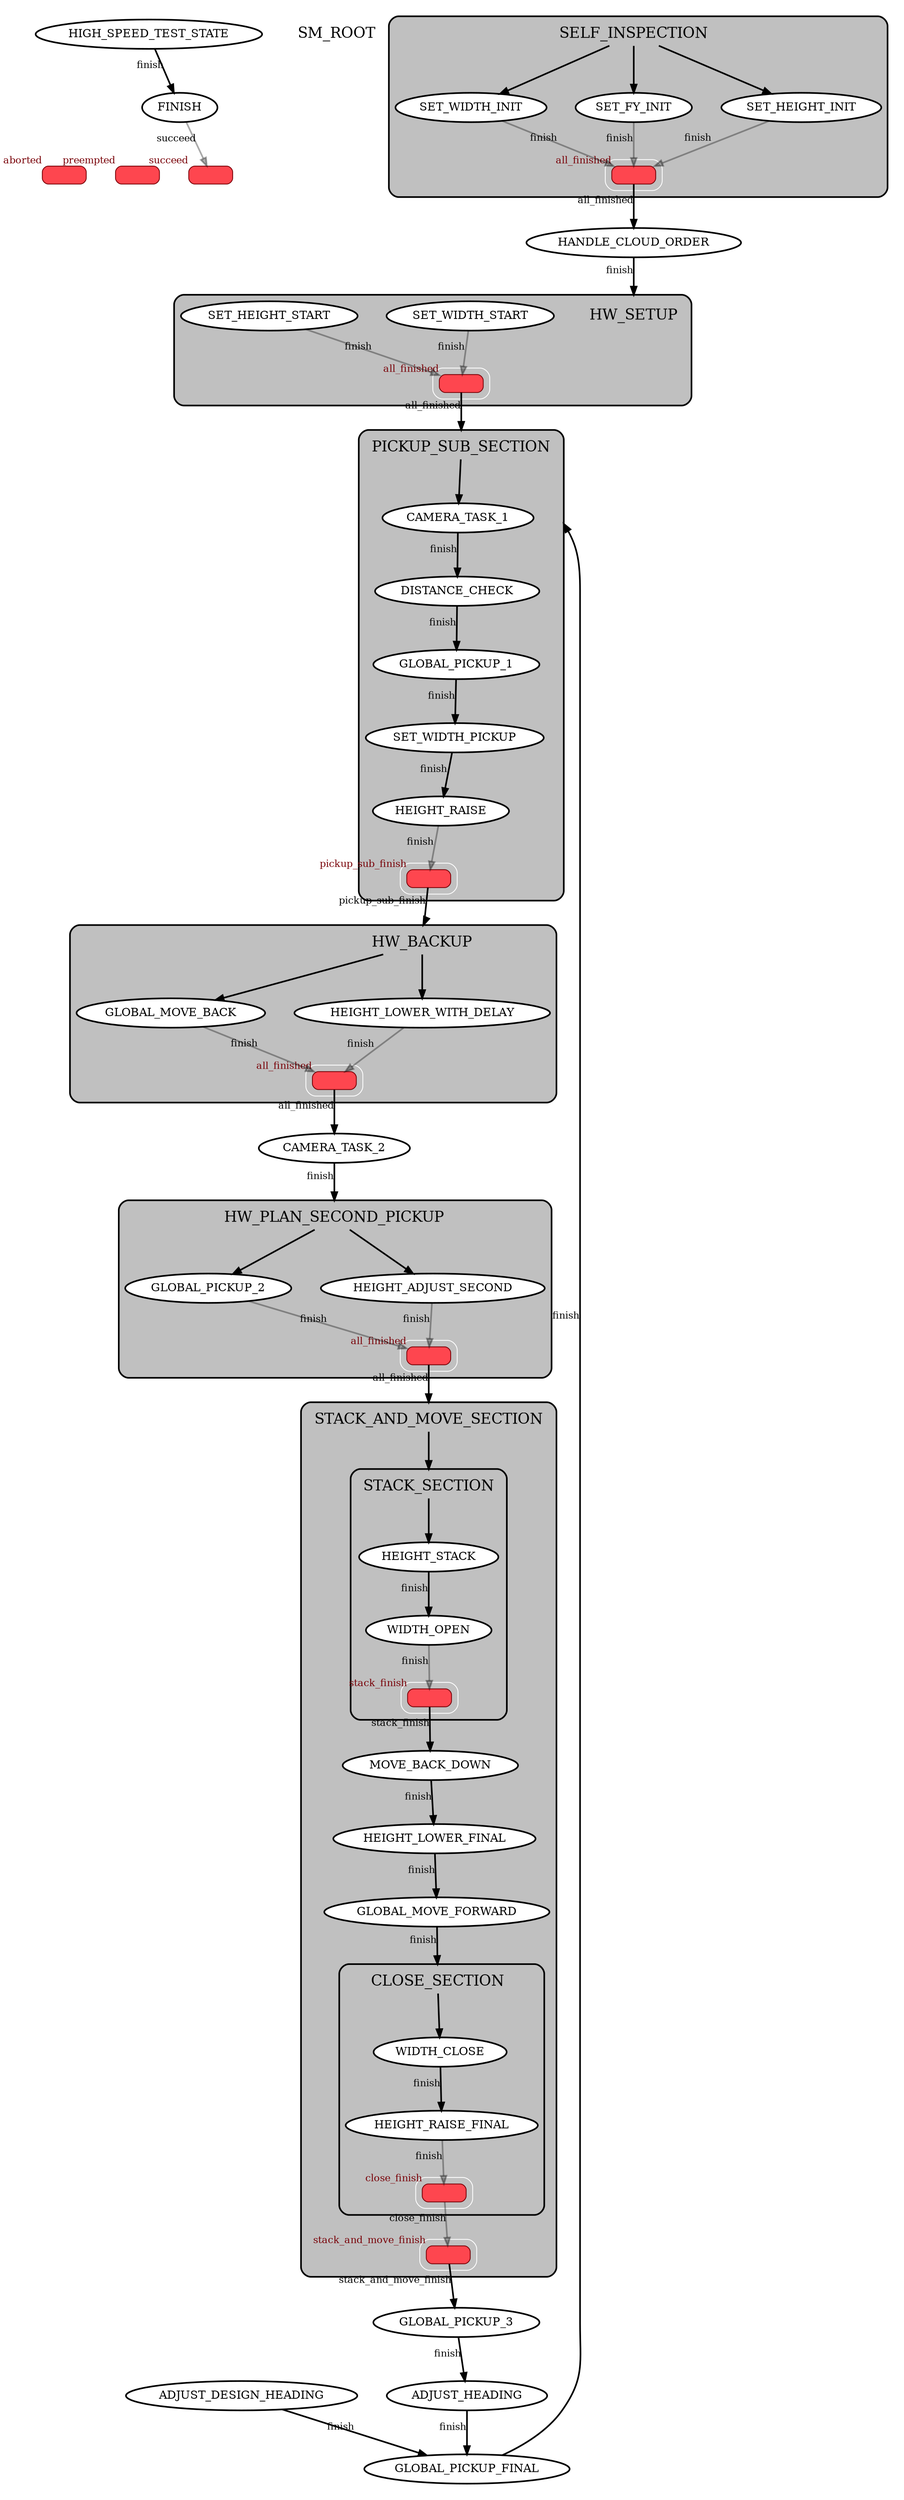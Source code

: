 digraph {
	compound=true;outputmode=nodesfirst;labeljust=l;nodesep=0.5;minlen=2;mclimit=5;clusterrank=local;ranksep=0.75;ordering="";
subgraph "cluster_/SM_ROOT" {
"color"="#00000000";
"fillcolor"="#0000000F";
"/SM_ROOT/__proxy__"  ["URL"="/SM_ROOT", "shape"="plaintext", "color"="gray", "fontsize"="18", "fontweight"="18", "rank"="min", "height"="0.01", "label"="SM_ROOT"];
subgraph "cluster_/SM_ROOT/__outcomes__" {
"style"="rounded,filled";
"rank"="sink";
"color"="#FFFFFFFF";
"fillcolor"="#FFFFFF00";
"/SM_ROOT:succeed"  ["shape"="box", "height"="0.3", "style"="filled,rounded", "fontsize"="12", "fillcolor"="#FE464f", "color"="#780006", "fontcolor"="#780006", "label"="", "xlabel"="succeed", "URL"="/SM_ROOT:succeed"];
"/SM_ROOT:preempted"  ["shape"="box", "height"="0.3", "style"="filled,rounded", "fontsize"="12", "fillcolor"="#FE464f", "color"="#780006", "fontcolor"="#780006", "label"="", "xlabel"="preempted", "URL"="/SM_ROOT:preempted"];
"/SM_ROOT:aborted"  ["shape"="box", "height"="0.3", "style"="filled,rounded", "fontsize"="12", "fillcolor"="#FE464f", "color"="#780006", "fontcolor"="#780006", "label"="", "xlabel"="aborted", "URL"="/SM_ROOT:aborted"];
}
"/SM_ROOT/HIGH_SPEED_TEST_STATE"  ["style"="filled,setlinewidth(2)", "color"="#000000FF", "fillcolor"="#FFFFFFFF", "label"="HIGH_SPEED_TEST_STATE", "URL"="/SM_ROOT/HIGH_SPEED_TEST_STATE"];
subgraph "cluster_/SM_ROOT/SELF_INSPECTION" {
"style"="filled,setlinewidth(2),rounded";
"color"="#000000FF";
"fillcolor"="gray";
"/SM_ROOT/SELF_INSPECTION/__proxy__"  ["URL"="/SM_ROOT/SELF_INSPECTION", "shape"="plaintext", "color"="gray", "fontsize"="18", "fontweight"="18", "rank"="min", "height"="0.01", "label"="SELF_INSPECTION"];
subgraph "cluster_/SM_ROOT/SELF_INSPECTION/__outcomes__" {
"style"="rounded,filled";
"rank"="sink";
"color"="#FFFFFFFF";
"fillcolor"="#FFFFFF00";
"/SM_ROOT/SELF_INSPECTION:all_finished"  ["shape"="box", "height"="0.3", "style"="filled,rounded", "fontsize"="12", "fillcolor"="#FE464f", "color"="#780006", "fontcolor"="#780006", "label"="", "xlabel"="all_finished", "URL"="/SM_ROOT/SELF_INSPECTION:all_finished"];
}
"/SM_ROOT/SELF_INSPECTION/SET_WIDTH_INIT"  ["style"="filled,setlinewidth(2)", "color"="#000000FF", "fillcolor"="#FFFFFFFF", "label"="SET_WIDTH_INIT", "URL"="/SM_ROOT/SELF_INSPECTION/SET_WIDTH_INIT"];
"/SM_ROOT/SELF_INSPECTION/SET_FY_INIT"  ["style"="filled,setlinewidth(2)", "color"="#000000FF", "fillcolor"="#FFFFFFFF", "label"="SET_FY_INIT", "URL"="/SM_ROOT/SELF_INSPECTION/SET_FY_INIT"];
"/SM_ROOT/SELF_INSPECTION/SET_HEIGHT_INIT"  ["style"="filled,setlinewidth(2)", "color"="#000000FF", "fillcolor"="#FFFFFFFF", "label"="SET_HEIGHT_INIT", "URL"="/SM_ROOT/SELF_INSPECTION/SET_HEIGHT_INIT"];
"/SM_ROOT/SELF_INSPECTION/SET_WIDTH_INIT" -> "/SM_ROOT/SELF_INSPECTION:all_finished"  ["URL"="/SM_ROOT/SELF_INSPECTION/SET_WIDTH_INIT:finish:/SM_ROOT/SELF_INSPECTION/all_finished", "fontsize"="12", "label"="", "xlabel"="finish", "style"="setlinewidth(2)", "color"="#00000055"];
"/SM_ROOT/SELF_INSPECTION/SET_FY_INIT" -> "/SM_ROOT/SELF_INSPECTION:all_finished"  ["URL"="/SM_ROOT/SELF_INSPECTION/SET_FY_INIT:finish:/SM_ROOT/SELF_INSPECTION/all_finished", "fontsize"="12", "label"="", "xlabel"="finish", "style"="setlinewidth(2)", "color"="#00000055"];
"/SM_ROOT/SELF_INSPECTION/SET_HEIGHT_INIT" -> "/SM_ROOT/SELF_INSPECTION:all_finished"  ["URL"="/SM_ROOT/SELF_INSPECTION/SET_HEIGHT_INIT:finish:/SM_ROOT/SELF_INSPECTION/all_finished", "fontsize"="12", "label"="", "xlabel"="finish", "style"="setlinewidth(2)", "color"="#00000055"];
"/SM_ROOT/SELF_INSPECTION/__proxy__" -> "/SM_ROOT/SELF_INSPECTION/SET_WIDTH_INIT"  ["URL"="/SM_ROOT/SELF_INSPECTION/__proxy__::/SM_ROOT/SELF_INSPECTION/SET_WIDTH_INIT", "fontsize"="12", "label"="", "xlabel"="", "style"="setlinewidth(2)"];
"/SM_ROOT/SELF_INSPECTION/__proxy__" -> "/SM_ROOT/SELF_INSPECTION/SET_FY_INIT"  ["URL"="/SM_ROOT/SELF_INSPECTION/__proxy__::/SM_ROOT/SELF_INSPECTION/SET_FY_INIT", "fontsize"="12", "label"="", "xlabel"="", "style"="setlinewidth(2)"];
"/SM_ROOT/SELF_INSPECTION/__proxy__" -> "/SM_ROOT/SELF_INSPECTION/SET_HEIGHT_INIT"  ["URL"="/SM_ROOT/SELF_INSPECTION/__proxy__::/SM_ROOT/SELF_INSPECTION/SET_HEIGHT_INIT", "fontsize"="12", "label"="", "xlabel"="", "style"="setlinewidth(2)"];
}
"/SM_ROOT/HANDLE_CLOUD_ORDER"  ["style"="filled,setlinewidth(2)", "color"="#000000FF", "fillcolor"="#FFFFFFFF", "label"="HANDLE_CLOUD_ORDER", "URL"="/SM_ROOT/HANDLE_CLOUD_ORDER"];
subgraph "cluster_/SM_ROOT/HW_SETUP" {
"style"="filled,setlinewidth(2),rounded";
"color"="#000000FF";
"fillcolor"="gray";
"/SM_ROOT/HW_SETUP/__proxy__"  ["URL"="/SM_ROOT/HW_SETUP", "shape"="plaintext", "color"="gray", "fontsize"="18", "fontweight"="18", "rank"="min", "height"="0.01", "label"="HW_SETUP"];
subgraph "cluster_/SM_ROOT/HW_SETUP/__outcomes__" {
"style"="rounded,filled";
"rank"="sink";
"color"="#FFFFFFFF";
"fillcolor"="#FFFFFF00";
"/SM_ROOT/HW_SETUP:all_finished"  ["shape"="box", "height"="0.3", "style"="filled,rounded", "fontsize"="12", "fillcolor"="#FE464f", "color"="#780006", "fontcolor"="#780006", "label"="", "xlabel"="all_finished", "URL"="/SM_ROOT/HW_SETUP:all_finished"];
}
"/SM_ROOT/HW_SETUP/SET_WIDTH_START"  ["style"="filled,setlinewidth(2)", "color"="#000000FF", "fillcolor"="#FFFFFFFF", "label"="SET_WIDTH_START", "URL"="/SM_ROOT/HW_SETUP/SET_WIDTH_START"];
"/SM_ROOT/HW_SETUP/SET_HEIGHT_START"  ["style"="filled,setlinewidth(2)", "color"="#000000FF", "fillcolor"="#FFFFFFFF", "label"="SET_HEIGHT_START", "URL"="/SM_ROOT/HW_SETUP/SET_HEIGHT_START"];
"/SM_ROOT/HW_SETUP/SET_WIDTH_START" -> "/SM_ROOT/HW_SETUP:all_finished"  ["URL"="/SM_ROOT/HW_SETUP/SET_WIDTH_START:finish:/SM_ROOT/HW_SETUP/all_finished", "fontsize"="12", "label"="", "xlabel"="finish", "style"="setlinewidth(2)", "color"="#00000055"];
"/SM_ROOT/HW_SETUP/SET_HEIGHT_START" -> "/SM_ROOT/HW_SETUP:all_finished"  ["URL"="/SM_ROOT/HW_SETUP/SET_HEIGHT_START:finish:/SM_ROOT/HW_SETUP/all_finished", "fontsize"="12", "label"="", "xlabel"="finish", "style"="setlinewidth(2)", "color"="#00000055"];
}
subgraph "cluster_/SM_ROOT/PICKUP_SUB_SECTION" {
"style"="filled,setlinewidth(2),rounded";
"color"="#000000FF";
"fillcolor"="gray";
"/SM_ROOT/PICKUP_SUB_SECTION/__proxy__"  ["URL"="/SM_ROOT/PICKUP_SUB_SECTION", "shape"="plaintext", "color"="gray", "fontsize"="18", "fontweight"="18", "rank"="min", "height"="0.01", "label"="PICKUP_SUB_SECTION"];
subgraph "cluster_/SM_ROOT/PICKUP_SUB_SECTION/__outcomes__" {
"style"="rounded,filled";
"rank"="sink";
"color"="#FFFFFFFF";
"fillcolor"="#FFFFFF00";
"/SM_ROOT/PICKUP_SUB_SECTION:pickup_sub_finish"  ["shape"="box", "height"="0.3", "style"="filled,rounded", "fontsize"="12", "fillcolor"="#FE464f", "color"="#780006", "fontcolor"="#780006", "label"="", "xlabel"="pickup_sub_finish", "URL"="/SM_ROOT/PICKUP_SUB_SECTION:pickup_sub_finish"];
}
"/SM_ROOT/PICKUP_SUB_SECTION/CAMERA_TASK_1"  ["style"="filled,setlinewidth(2)", "color"="#000000FF", "fillcolor"="#FFFFFFFF", "label"="CAMERA_TASK_1", "URL"="/SM_ROOT/PICKUP_SUB_SECTION/CAMERA_TASK_1"];
"/SM_ROOT/PICKUP_SUB_SECTION/DISTANCE_CHECK"  ["style"="filled,setlinewidth(2)", "color"="#000000FF", "fillcolor"="#FFFFFFFF", "label"="DISTANCE_CHECK", "URL"="/SM_ROOT/PICKUP_SUB_SECTION/DISTANCE_CHECK"];
"/SM_ROOT/PICKUP_SUB_SECTION/GLOBAL_PICKUP_1"  ["style"="filled,setlinewidth(2)", "color"="#000000FF", "fillcolor"="#FFFFFFFF", "label"="GLOBAL_PICKUP_1", "URL"="/SM_ROOT/PICKUP_SUB_SECTION/GLOBAL_PICKUP_1"];
"/SM_ROOT/PICKUP_SUB_SECTION/SET_WIDTH_PICKUP"  ["style"="filled,setlinewidth(2)", "color"="#000000FF", "fillcolor"="#FFFFFFFF", "label"="SET_WIDTH_PICKUP", "URL"="/SM_ROOT/PICKUP_SUB_SECTION/SET_WIDTH_PICKUP"];
"/SM_ROOT/PICKUP_SUB_SECTION/HEIGHT_RAISE"  ["style"="filled,setlinewidth(2)", "color"="#000000FF", "fillcolor"="#FFFFFFFF", "label"="HEIGHT_RAISE", "URL"="/SM_ROOT/PICKUP_SUB_SECTION/HEIGHT_RAISE"];
"/SM_ROOT/PICKUP_SUB_SECTION/CAMERA_TASK_1" -> "/SM_ROOT/PICKUP_SUB_SECTION/DISTANCE_CHECK"  ["URL"="/SM_ROOT/PICKUP_SUB_SECTION/CAMERA_TASK_1:finish:/SM_ROOT/PICKUP_SUB_SECTION/DISTANCE_CHECK", "fontsize"="12", "label"="", "xlabel"="finish", "style"="setlinewidth(2)"];
"/SM_ROOT/PICKUP_SUB_SECTION/DISTANCE_CHECK" -> "/SM_ROOT/PICKUP_SUB_SECTION/GLOBAL_PICKUP_1"  ["URL"="/SM_ROOT/PICKUP_SUB_SECTION/DISTANCE_CHECK:finish:/SM_ROOT/PICKUP_SUB_SECTION/GLOBAL_PICKUP_1", "fontsize"="12", "label"="", "xlabel"="finish", "style"="setlinewidth(2)"];
"/SM_ROOT/PICKUP_SUB_SECTION/GLOBAL_PICKUP_1" -> "/SM_ROOT/PICKUP_SUB_SECTION/SET_WIDTH_PICKUP"  ["URL"="/SM_ROOT/PICKUP_SUB_SECTION/GLOBAL_PICKUP_1:finish:/SM_ROOT/PICKUP_SUB_SECTION/SET_WIDTH_PICKUP", "fontsize"="12", "label"="", "xlabel"="finish", "style"="setlinewidth(2)"];
"/SM_ROOT/PICKUP_SUB_SECTION/SET_WIDTH_PICKUP" -> "/SM_ROOT/PICKUP_SUB_SECTION/HEIGHT_RAISE"  ["URL"="/SM_ROOT/PICKUP_SUB_SECTION/SET_WIDTH_PICKUP:finish:/SM_ROOT/PICKUP_SUB_SECTION/HEIGHT_RAISE", "fontsize"="12", "label"="", "xlabel"="finish", "style"="setlinewidth(2)"];
"/SM_ROOT/PICKUP_SUB_SECTION/HEIGHT_RAISE" -> "/SM_ROOT/PICKUP_SUB_SECTION:pickup_sub_finish"  ["URL"="/SM_ROOT/PICKUP_SUB_SECTION/HEIGHT_RAISE:finish:/SM_ROOT/PICKUP_SUB_SECTION/pickup_sub_finish", "fontsize"="12", "label"="", "xlabel"="finish", "style"="setlinewidth(2)", "color"="#00000055"];
"/SM_ROOT/PICKUP_SUB_SECTION/__proxy__" -> "/SM_ROOT/PICKUP_SUB_SECTION/CAMERA_TASK_1"  ["URL"="/SM_ROOT/PICKUP_SUB_SECTION/__proxy__::/SM_ROOT/PICKUP_SUB_SECTION/CAMERA_TASK_1", "fontsize"="12", "label"="", "xlabel"="", "style"="setlinewidth(2)"];
}
subgraph "cluster_/SM_ROOT/HW_BACKUP" {
"style"="filled,setlinewidth(2),rounded";
"color"="#000000FF";
"fillcolor"="gray";
"/SM_ROOT/HW_BACKUP/__proxy__"  ["URL"="/SM_ROOT/HW_BACKUP", "shape"="plaintext", "color"="gray", "fontsize"="18", "fontweight"="18", "rank"="min", "height"="0.01", "label"="HW_BACKUP"];
subgraph "cluster_/SM_ROOT/HW_BACKUP/__outcomes__" {
"style"="rounded,filled";
"rank"="sink";
"color"="#FFFFFFFF";
"fillcolor"="#FFFFFF00";
"/SM_ROOT/HW_BACKUP:all_finished"  ["shape"="box", "height"="0.3", "style"="filled,rounded", "fontsize"="12", "fillcolor"="#FE464f", "color"="#780006", "fontcolor"="#780006", "label"="", "xlabel"="all_finished", "URL"="/SM_ROOT/HW_BACKUP:all_finished"];
}
"/SM_ROOT/HW_BACKUP/GLOBAL_MOVE_BACK"  ["style"="filled,setlinewidth(2)", "color"="#000000FF", "fillcolor"="#FFFFFFFF", "label"="GLOBAL_MOVE_BACK", "URL"="/SM_ROOT/HW_BACKUP/GLOBAL_MOVE_BACK"];
"/SM_ROOT/HW_BACKUP/HEIGHT_LOWER_WITH_DELAY"  ["style"="filled,setlinewidth(2)", "color"="#000000FF", "fillcolor"="#FFFFFFFF", "label"="HEIGHT_LOWER_WITH_DELAY", "URL"="/SM_ROOT/HW_BACKUP/HEIGHT_LOWER_WITH_DELAY"];
"/SM_ROOT/HW_BACKUP/GLOBAL_MOVE_BACK" -> "/SM_ROOT/HW_BACKUP:all_finished"  ["URL"="/SM_ROOT/HW_BACKUP/GLOBAL_MOVE_BACK:finish:/SM_ROOT/HW_BACKUP/all_finished", "fontsize"="12", "label"="", "xlabel"="finish", "style"="setlinewidth(2)", "color"="#00000055"];
"/SM_ROOT/HW_BACKUP/HEIGHT_LOWER_WITH_DELAY" -> "/SM_ROOT/HW_BACKUP:all_finished"  ["URL"="/SM_ROOT/HW_BACKUP/HEIGHT_LOWER_WITH_DELAY:finish:/SM_ROOT/HW_BACKUP/all_finished", "fontsize"="12", "label"="", "xlabel"="finish", "style"="setlinewidth(2)", "color"="#00000055"];
"/SM_ROOT/HW_BACKUP/__proxy__" -> "/SM_ROOT/HW_BACKUP/GLOBAL_MOVE_BACK"  ["URL"="/SM_ROOT/HW_BACKUP/__proxy__::/SM_ROOT/HW_BACKUP/GLOBAL_MOVE_BACK", "fontsize"="12", "label"="", "xlabel"="", "style"="setlinewidth(2)"];
"/SM_ROOT/HW_BACKUP/__proxy__" -> "/SM_ROOT/HW_BACKUP/HEIGHT_LOWER_WITH_DELAY"  ["URL"="/SM_ROOT/HW_BACKUP/__proxy__::/SM_ROOT/HW_BACKUP/HEIGHT_LOWER_WITH_DELAY", "fontsize"="12", "label"="", "xlabel"="", "style"="setlinewidth(2)"];
}
"/SM_ROOT/CAMERA_TASK_2"  ["style"="filled,setlinewidth(2)", "color"="#000000FF", "fillcolor"="#FFFFFFFF", "label"="CAMERA_TASK_2", "URL"="/SM_ROOT/CAMERA_TASK_2"];
subgraph "cluster_/SM_ROOT/HW_PLAN_SECOND_PICKUP" {
"style"="filled,setlinewidth(2),rounded";
"color"="#000000FF";
"fillcolor"="gray";
"/SM_ROOT/HW_PLAN_SECOND_PICKUP/__proxy__"  ["URL"="/SM_ROOT/HW_PLAN_SECOND_PICKUP", "shape"="plaintext", "color"="gray", "fontsize"="18", "fontweight"="18", "rank"="min", "height"="0.01", "label"="HW_PLAN_SECOND_PICKUP"];
subgraph "cluster_/SM_ROOT/HW_PLAN_SECOND_PICKUP/__outcomes__" {
"style"="rounded,filled";
"rank"="sink";
"color"="#FFFFFFFF";
"fillcolor"="#FFFFFF00";
"/SM_ROOT/HW_PLAN_SECOND_PICKUP:all_finished"  ["shape"="box", "height"="0.3", "style"="filled,rounded", "fontsize"="12", "fillcolor"="#FE464f", "color"="#780006", "fontcolor"="#780006", "label"="", "xlabel"="all_finished", "URL"="/SM_ROOT/HW_PLAN_SECOND_PICKUP:all_finished"];
}
"/SM_ROOT/HW_PLAN_SECOND_PICKUP/GLOBAL_PICKUP_2"  ["style"="filled,setlinewidth(2)", "color"="#000000FF", "fillcolor"="#FFFFFFFF", "label"="GLOBAL_PICKUP_2", "URL"="/SM_ROOT/HW_PLAN_SECOND_PICKUP/GLOBAL_PICKUP_2"];
"/SM_ROOT/HW_PLAN_SECOND_PICKUP/HEIGHT_ADJUST_SECOND"  ["style"="filled,setlinewidth(2)", "color"="#000000FF", "fillcolor"="#FFFFFFFF", "label"="HEIGHT_ADJUST_SECOND", "URL"="/SM_ROOT/HW_PLAN_SECOND_PICKUP/HEIGHT_ADJUST_SECOND"];
"/SM_ROOT/HW_PLAN_SECOND_PICKUP/GLOBAL_PICKUP_2" -> "/SM_ROOT/HW_PLAN_SECOND_PICKUP:all_finished"  ["URL"="/SM_ROOT/HW_PLAN_SECOND_PICKUP/GLOBAL_PICKUP_2:finish:/SM_ROOT/HW_PLAN_SECOND_PICKUP/all_finished", "fontsize"="12", "label"="", "xlabel"="finish", "style"="setlinewidth(2)", "color"="#00000055"];
"/SM_ROOT/HW_PLAN_SECOND_PICKUP/HEIGHT_ADJUST_SECOND" -> "/SM_ROOT/HW_PLAN_SECOND_PICKUP:all_finished"  ["URL"="/SM_ROOT/HW_PLAN_SECOND_PICKUP/HEIGHT_ADJUST_SECOND:finish:/SM_ROOT/HW_PLAN_SECOND_PICKUP/all_finished", "fontsize"="12", "label"="", "xlabel"="finish", "style"="setlinewidth(2)", "color"="#00000055"];
"/SM_ROOT/HW_PLAN_SECOND_PICKUP/__proxy__" -> "/SM_ROOT/HW_PLAN_SECOND_PICKUP/GLOBAL_PICKUP_2"  ["URL"="/SM_ROOT/HW_PLAN_SECOND_PICKUP/__proxy__::/SM_ROOT/HW_PLAN_SECOND_PICKUP/GLOBAL_PICKUP_2", "fontsize"="12", "label"="", "xlabel"="", "style"="setlinewidth(2)"];
"/SM_ROOT/HW_PLAN_SECOND_PICKUP/__proxy__" -> "/SM_ROOT/HW_PLAN_SECOND_PICKUP/HEIGHT_ADJUST_SECOND"  ["URL"="/SM_ROOT/HW_PLAN_SECOND_PICKUP/__proxy__::/SM_ROOT/HW_PLAN_SECOND_PICKUP/HEIGHT_ADJUST_SECOND", "fontsize"="12", "label"="", "xlabel"="", "style"="setlinewidth(2)"];
}
subgraph "cluster_/SM_ROOT/STACK_AND_MOVE_SECTION" {
"style"="filled,setlinewidth(2),rounded";
"color"="#000000FF";
"fillcolor"="gray";
"/SM_ROOT/STACK_AND_MOVE_SECTION/__proxy__"  ["URL"="/SM_ROOT/STACK_AND_MOVE_SECTION", "shape"="plaintext", "color"="gray", "fontsize"="18", "fontweight"="18", "rank"="min", "height"="0.01", "label"="STACK_AND_MOVE_SECTION"];
subgraph "cluster_/SM_ROOT/STACK_AND_MOVE_SECTION/__outcomes__" {
"style"="rounded,filled";
"rank"="sink";
"color"="#FFFFFFFF";
"fillcolor"="#FFFFFF00";
"/SM_ROOT/STACK_AND_MOVE_SECTION:stack_and_move_finish"  ["shape"="box", "height"="0.3", "style"="filled,rounded", "fontsize"="12", "fillcolor"="#FE464f", "color"="#780006", "fontcolor"="#780006", "label"="", "xlabel"="stack_and_move_finish", "URL"="/SM_ROOT/STACK_AND_MOVE_SECTION:stack_and_move_finish"];
}
subgraph "cluster_/SM_ROOT/STACK_AND_MOVE_SECTION/STACK_SECTION" {
"style"="filled,setlinewidth(2),rounded";
"color"="#000000FF";
"fillcolor"="gray";
"/SM_ROOT/STACK_AND_MOVE_SECTION/STACK_SECTION/__proxy__"  ["URL"="/SM_ROOT/STACK_AND_MOVE_SECTION/STACK_SECTION", "shape"="plaintext", "color"="gray", "fontsize"="18", "fontweight"="18", "rank"="min", "height"="0.01", "label"="STACK_SECTION"];
subgraph "cluster_/SM_ROOT/STACK_AND_MOVE_SECTION/STACK_SECTION/__outcomes__" {
"style"="rounded,filled";
"rank"="sink";
"color"="#FFFFFFFF";
"fillcolor"="#FFFFFF00";
"/SM_ROOT/STACK_AND_MOVE_SECTION/STACK_SECTION:stack_finish"  ["shape"="box", "height"="0.3", "style"="filled,rounded", "fontsize"="12", "fillcolor"="#FE464f", "color"="#780006", "fontcolor"="#780006", "label"="", "xlabel"="stack_finish", "URL"="/SM_ROOT/STACK_AND_MOVE_SECTION/STACK_SECTION:stack_finish"];
}
"/SM_ROOT/STACK_AND_MOVE_SECTION/STACK_SECTION/HEIGHT_STACK"  ["style"="filled,setlinewidth(2)", "color"="#000000FF", "fillcolor"="#FFFFFFFF", "label"="HEIGHT_STACK", "URL"="/SM_ROOT/STACK_AND_MOVE_SECTION/STACK_SECTION/HEIGHT_STACK"];
"/SM_ROOT/STACK_AND_MOVE_SECTION/STACK_SECTION/WIDTH_OPEN"  ["style"="filled,setlinewidth(2)", "color"="#000000FF", "fillcolor"="#FFFFFFFF", "label"="WIDTH_OPEN", "URL"="/SM_ROOT/STACK_AND_MOVE_SECTION/STACK_SECTION/WIDTH_OPEN"];
"/SM_ROOT/STACK_AND_MOVE_SECTION/STACK_SECTION/HEIGHT_STACK" -> "/SM_ROOT/STACK_AND_MOVE_SECTION/STACK_SECTION/WIDTH_OPEN"  ["URL"="/SM_ROOT/STACK_AND_MOVE_SECTION/STACK_SECTION/HEIGHT_STACK:finish:/SM_ROOT/STACK_AND_MOVE_SECTION/STACK_SECTION/WIDTH_OPEN", "fontsize"="12", "label"="", "xlabel"="finish", "style"="setlinewidth(2)"];
"/SM_ROOT/STACK_AND_MOVE_SECTION/STACK_SECTION/WIDTH_OPEN" -> "/SM_ROOT/STACK_AND_MOVE_SECTION/STACK_SECTION:stack_finish"  ["URL"="/SM_ROOT/STACK_AND_MOVE_SECTION/STACK_SECTION/WIDTH_OPEN:finish:/SM_ROOT/STACK_AND_MOVE_SECTION/STACK_SECTION/stack_finish", "fontsize"="12", "label"="", "xlabel"="finish", "style"="setlinewidth(2)", "color"="#00000055"];
"/SM_ROOT/STACK_AND_MOVE_SECTION/STACK_SECTION/__proxy__" -> "/SM_ROOT/STACK_AND_MOVE_SECTION/STACK_SECTION/HEIGHT_STACK"  ["URL"="/SM_ROOT/STACK_AND_MOVE_SECTION/STACK_SECTION/__proxy__::/SM_ROOT/STACK_AND_MOVE_SECTION/STACK_SECTION/HEIGHT_STACK", "fontsize"="12", "label"="", "xlabel"="", "style"="setlinewidth(2)"];
}
"/SM_ROOT/STACK_AND_MOVE_SECTION/MOVE_BACK_DOWN"  ["style"="filled,setlinewidth(2)", "color"="#000000FF", "fillcolor"="#FFFFFFFF", "label"="MOVE_BACK_DOWN", "URL"="/SM_ROOT/STACK_AND_MOVE_SECTION/MOVE_BACK_DOWN"];
"/SM_ROOT/STACK_AND_MOVE_SECTION/HEIGHT_LOWER_FINAL"  ["style"="filled,setlinewidth(2)", "color"="#000000FF", "fillcolor"="#FFFFFFFF", "label"="HEIGHT_LOWER_FINAL", "URL"="/SM_ROOT/STACK_AND_MOVE_SECTION/HEIGHT_LOWER_FINAL"];
"/SM_ROOT/STACK_AND_MOVE_SECTION/GLOBAL_MOVE_FORWARD"  ["style"="filled,setlinewidth(2)", "color"="#000000FF", "fillcolor"="#FFFFFFFF", "label"="GLOBAL_MOVE_FORWARD", "URL"="/SM_ROOT/STACK_AND_MOVE_SECTION/GLOBAL_MOVE_FORWARD"];
subgraph "cluster_/SM_ROOT/STACK_AND_MOVE_SECTION/CLOSE_SECTION" {
"style"="filled,setlinewidth(2),rounded";
"color"="#000000FF";
"fillcolor"="gray";
"/SM_ROOT/STACK_AND_MOVE_SECTION/CLOSE_SECTION/__proxy__"  ["URL"="/SM_ROOT/STACK_AND_MOVE_SECTION/CLOSE_SECTION", "shape"="plaintext", "color"="gray", "fontsize"="18", "fontweight"="18", "rank"="min", "height"="0.01", "label"="CLOSE_SECTION"];
subgraph "cluster_/SM_ROOT/STACK_AND_MOVE_SECTION/CLOSE_SECTION/__outcomes__" {
"style"="rounded,filled";
"rank"="sink";
"color"="#FFFFFFFF";
"fillcolor"="#FFFFFF00";
"/SM_ROOT/STACK_AND_MOVE_SECTION/CLOSE_SECTION:close_finish"  ["shape"="box", "height"="0.3", "style"="filled,rounded", "fontsize"="12", "fillcolor"="#FE464f", "color"="#780006", "fontcolor"="#780006", "label"="", "xlabel"="close_finish", "URL"="/SM_ROOT/STACK_AND_MOVE_SECTION/CLOSE_SECTION:close_finish"];
}
"/SM_ROOT/STACK_AND_MOVE_SECTION/CLOSE_SECTION/WIDTH_CLOSE"  ["style"="filled,setlinewidth(2)", "color"="#000000FF", "fillcolor"="#FFFFFFFF", "label"="WIDTH_CLOSE", "URL"="/SM_ROOT/STACK_AND_MOVE_SECTION/CLOSE_SECTION/WIDTH_CLOSE"];
"/SM_ROOT/STACK_AND_MOVE_SECTION/CLOSE_SECTION/HEIGHT_RAISE_FINAL"  ["style"="filled,setlinewidth(2)", "color"="#000000FF", "fillcolor"="#FFFFFFFF", "label"="HEIGHT_RAISE_FINAL", "URL"="/SM_ROOT/STACK_AND_MOVE_SECTION/CLOSE_SECTION/HEIGHT_RAISE_FINAL"];
"/SM_ROOT/STACK_AND_MOVE_SECTION/CLOSE_SECTION/WIDTH_CLOSE" -> "/SM_ROOT/STACK_AND_MOVE_SECTION/CLOSE_SECTION/HEIGHT_RAISE_FINAL"  ["URL"="/SM_ROOT/STACK_AND_MOVE_SECTION/CLOSE_SECTION/WIDTH_CLOSE:finish:/SM_ROOT/STACK_AND_MOVE_SECTION/CLOSE_SECTION/HEIGHT_RAISE_FINAL", "fontsize"="12", "label"="", "xlabel"="finish", "style"="setlinewidth(2)"];
"/SM_ROOT/STACK_AND_MOVE_SECTION/CLOSE_SECTION/HEIGHT_RAISE_FINAL" -> "/SM_ROOT/STACK_AND_MOVE_SECTION/CLOSE_SECTION:close_finish"  ["URL"="/SM_ROOT/STACK_AND_MOVE_SECTION/CLOSE_SECTION/HEIGHT_RAISE_FINAL:finish:/SM_ROOT/STACK_AND_MOVE_SECTION/CLOSE_SECTION/close_finish", "fontsize"="12", "label"="", "xlabel"="finish", "style"="setlinewidth(2)", "color"="#00000055"];
"/SM_ROOT/STACK_AND_MOVE_SECTION/CLOSE_SECTION/__proxy__" -> "/SM_ROOT/STACK_AND_MOVE_SECTION/CLOSE_SECTION/WIDTH_CLOSE"  ["URL"="/SM_ROOT/STACK_AND_MOVE_SECTION/CLOSE_SECTION/__proxy__::/SM_ROOT/STACK_AND_MOVE_SECTION/CLOSE_SECTION/WIDTH_CLOSE", "fontsize"="12", "label"="", "xlabel"="", "style"="setlinewidth(2)"];
}
"/SM_ROOT/STACK_AND_MOVE_SECTION/STACK_SECTION:stack_finish" -> "/SM_ROOT/STACK_AND_MOVE_SECTION/MOVE_BACK_DOWN"  ["URL"="/SM_ROOT/STACK_AND_MOVE_SECTION/STACK_SECTION:stack_finish:/SM_ROOT/STACK_AND_MOVE_SECTION/MOVE_BACK_DOWN", "fontsize"="12", "label"="", "xlabel"="stack_finish", "style"="setlinewidth(2)"];
"/SM_ROOT/STACK_AND_MOVE_SECTION/MOVE_BACK_DOWN" -> "/SM_ROOT/STACK_AND_MOVE_SECTION/HEIGHT_LOWER_FINAL"  ["URL"="/SM_ROOT/STACK_AND_MOVE_SECTION/MOVE_BACK_DOWN:finish:/SM_ROOT/STACK_AND_MOVE_SECTION/HEIGHT_LOWER_FINAL", "fontsize"="12", "label"="", "xlabel"="finish", "style"="setlinewidth(2)"];
"/SM_ROOT/STACK_AND_MOVE_SECTION/HEIGHT_LOWER_FINAL" -> "/SM_ROOT/STACK_AND_MOVE_SECTION/GLOBAL_MOVE_FORWARD"  ["URL"="/SM_ROOT/STACK_AND_MOVE_SECTION/HEIGHT_LOWER_FINAL:finish:/SM_ROOT/STACK_AND_MOVE_SECTION/GLOBAL_MOVE_FORWARD", "fontsize"="12", "label"="", "xlabel"="finish", "style"="setlinewidth(2)"];
"/SM_ROOT/STACK_AND_MOVE_SECTION/GLOBAL_MOVE_FORWARD" -> "/SM_ROOT/STACK_AND_MOVE_SECTION/CLOSE_SECTION/__proxy__"  ["URL"="/SM_ROOT/STACK_AND_MOVE_SECTION/GLOBAL_MOVE_FORWARD:finish:/SM_ROOT/STACK_AND_MOVE_SECTION/CLOSE_SECTION", "fontsize"="12", "label"="", "xlabel"="finish", "style"="setlinewidth(2)", "lhead"="cluster_/SM_ROOT/STACK_AND_MOVE_SECTION/CLOSE_SECTION"];
"/SM_ROOT/STACK_AND_MOVE_SECTION/CLOSE_SECTION:close_finish" -> "/SM_ROOT/STACK_AND_MOVE_SECTION:stack_and_move_finish"  ["URL"="/SM_ROOT/STACK_AND_MOVE_SECTION/CLOSE_SECTION:close_finish:/SM_ROOT/STACK_AND_MOVE_SECTION/stack_and_move_finish", "fontsize"="12", "label"="", "xlabel"="close_finish", "style"="setlinewidth(2)", "color"="#00000055"];
"/SM_ROOT/STACK_AND_MOVE_SECTION/__proxy__" -> "/SM_ROOT/STACK_AND_MOVE_SECTION/STACK_SECTION/__proxy__"  ["URL"="/SM_ROOT/STACK_AND_MOVE_SECTION/__proxy__::/SM_ROOT/STACK_AND_MOVE_SECTION/STACK_SECTION", "fontsize"="12", "label"="", "xlabel"="", "style"="setlinewidth(2)", "lhead"="cluster_/SM_ROOT/STACK_AND_MOVE_SECTION/STACK_SECTION"];
}
"/SM_ROOT/GLOBAL_PICKUP_3"  ["style"="filled,setlinewidth(2)", "color"="#000000FF", "fillcolor"="#FFFFFFFF", "label"="GLOBAL_PICKUP_3", "URL"="/SM_ROOT/GLOBAL_PICKUP_3"];
"/SM_ROOT/ADJUST_HEADING"  ["style"="filled,setlinewidth(2)", "color"="#000000FF", "fillcolor"="#FFFFFFFF", "label"="ADJUST_HEADING", "URL"="/SM_ROOT/ADJUST_HEADING"];
"/SM_ROOT/ADJUST_DESIGN_HEADING"  ["style"="filled,setlinewidth(2)", "color"="#000000FF", "fillcolor"="#FFFFFFFF", "label"="ADJUST_DESIGN_HEADING", "URL"="/SM_ROOT/ADJUST_DESIGN_HEADING"];
"/SM_ROOT/GLOBAL_PICKUP_FINAL"  ["style"="filled,setlinewidth(2)", "color"="#000000FF", "fillcolor"="#FFFFFFFF", "label"="GLOBAL_PICKUP_FINAL", "URL"="/SM_ROOT/GLOBAL_PICKUP_FINAL"];
"/SM_ROOT/FINISH"  ["style"="filled,setlinewidth(2)", "color"="#000000FF", "fillcolor"="#FFFFFFFF", "label"="FINISH", "URL"="/SM_ROOT/FINISH"];
"/SM_ROOT/HIGH_SPEED_TEST_STATE" -> "/SM_ROOT/FINISH"  ["URL"="/SM_ROOT/HIGH_SPEED_TEST_STATE:finish:/SM_ROOT/FINISH", "fontsize"="12", "label"="", "xlabel"="finish", "style"="setlinewidth(2)"];
"/SM_ROOT/SELF_INSPECTION:all_finished" -> "/SM_ROOT/HANDLE_CLOUD_ORDER"  ["URL"="/SM_ROOT/SELF_INSPECTION:all_finished:/SM_ROOT/HANDLE_CLOUD_ORDER", "fontsize"="12", "label"="", "xlabel"="all_finished", "style"="setlinewidth(2)"];
"/SM_ROOT/HANDLE_CLOUD_ORDER" -> "/SM_ROOT/HW_SETUP/__proxy__"  ["URL"="/SM_ROOT/HANDLE_CLOUD_ORDER:finish:/SM_ROOT/HW_SETUP", "fontsize"="12", "label"="", "xlabel"="finish", "style"="setlinewidth(2)", "lhead"="cluster_/SM_ROOT/HW_SETUP"];
"/SM_ROOT/HW_SETUP:all_finished" -> "/SM_ROOT/PICKUP_SUB_SECTION/__proxy__"  ["URL"="/SM_ROOT/HW_SETUP:all_finished:/SM_ROOT/PICKUP_SUB_SECTION", "fontsize"="12", "label"="", "xlabel"="all_finished", "style"="setlinewidth(2)", "lhead"="cluster_/SM_ROOT/PICKUP_SUB_SECTION"];
"/SM_ROOT/PICKUP_SUB_SECTION:pickup_sub_finish" -> "/SM_ROOT/HW_BACKUP/__proxy__"  ["URL"="/SM_ROOT/PICKUP_SUB_SECTION:pickup_sub_finish:/SM_ROOT/HW_BACKUP", "fontsize"="12", "label"="", "xlabel"="pickup_sub_finish", "style"="setlinewidth(2)", "lhead"="cluster_/SM_ROOT/HW_BACKUP"];
"/SM_ROOT/HW_BACKUP:all_finished" -> "/SM_ROOT/CAMERA_TASK_2"  ["URL"="/SM_ROOT/HW_BACKUP:all_finished:/SM_ROOT/CAMERA_TASK_2", "fontsize"="12", "label"="", "xlabel"="all_finished", "style"="setlinewidth(2)"];
"/SM_ROOT/CAMERA_TASK_2" -> "/SM_ROOT/HW_PLAN_SECOND_PICKUP/__proxy__"  ["URL"="/SM_ROOT/CAMERA_TASK_2:finish:/SM_ROOT/HW_PLAN_SECOND_PICKUP", "fontsize"="12", "label"="", "xlabel"="finish", "style"="setlinewidth(2)", "lhead"="cluster_/SM_ROOT/HW_PLAN_SECOND_PICKUP"];
"/SM_ROOT/HW_PLAN_SECOND_PICKUP:all_finished" -> "/SM_ROOT/STACK_AND_MOVE_SECTION/__proxy__"  ["URL"="/SM_ROOT/HW_PLAN_SECOND_PICKUP:all_finished:/SM_ROOT/STACK_AND_MOVE_SECTION", "fontsize"="12", "label"="", "xlabel"="all_finished", "style"="setlinewidth(2)", "lhead"="cluster_/SM_ROOT/STACK_AND_MOVE_SECTION"];
"/SM_ROOT/STACK_AND_MOVE_SECTION:stack_and_move_finish" -> "/SM_ROOT/GLOBAL_PICKUP_3"  ["URL"="/SM_ROOT/STACK_AND_MOVE_SECTION:stack_and_move_finish:/SM_ROOT/GLOBAL_PICKUP_3", "fontsize"="12", "label"="", "xlabel"="stack_and_move_finish", "style"="setlinewidth(2)"];
"/SM_ROOT/GLOBAL_PICKUP_3" -> "/SM_ROOT/ADJUST_HEADING"  ["URL"="/SM_ROOT/GLOBAL_PICKUP_3:finish:/SM_ROOT/ADJUST_HEADING", "fontsize"="12", "label"="", "xlabel"="finish", "style"="setlinewidth(2)"];
"/SM_ROOT/ADJUST_HEADING" -> "/SM_ROOT/GLOBAL_PICKUP_FINAL"  ["URL"="/SM_ROOT/ADJUST_HEADING:finish:/SM_ROOT/GLOBAL_PICKUP_FINAL", "fontsize"="12", "label"="", "xlabel"="finish", "style"="setlinewidth(2)"];
"/SM_ROOT/ADJUST_DESIGN_HEADING" -> "/SM_ROOT/GLOBAL_PICKUP_FINAL"  ["URL"="/SM_ROOT/ADJUST_DESIGN_HEADING:finish:/SM_ROOT/GLOBAL_PICKUP_FINAL", "fontsize"="12", "label"="", "xlabel"="finish", "style"="setlinewidth(2)"];
"/SM_ROOT/GLOBAL_PICKUP_FINAL" -> "/SM_ROOT/PICKUP_SUB_SECTION/__proxy__"  ["URL"="/SM_ROOT/GLOBAL_PICKUP_FINAL:finish:/SM_ROOT/PICKUP_SUB_SECTION", "fontsize"="12", "label"="", "xlabel"="finish", "style"="setlinewidth(2)", "lhead"="cluster_/SM_ROOT/PICKUP_SUB_SECTION"];
"/SM_ROOT/FINISH" -> "/SM_ROOT:succeed"  ["URL"="/SM_ROOT/FINISH:succeed:/SM_ROOT/succeed", "fontsize"="12", "label"="", "xlabel"="succeed", "style"="setlinewidth(2)", "color"="#00000055"];
}

}
